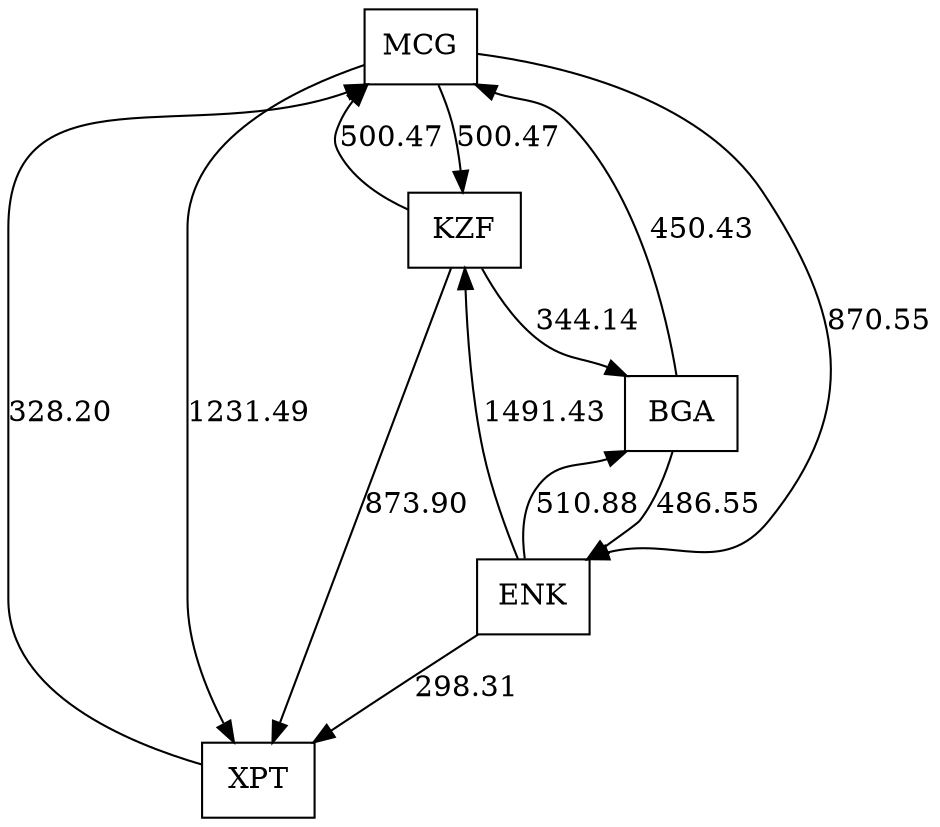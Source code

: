 digraph airports {
	node [shape=record]

	MCG [label = "<f1> MCG "]
MCG -> XPT:f1[label="1231.49"]
MCG -> KZF:f1[label="500.47"]
MCG -> ENK:f1[label="870.55"]

	ENK [label = "<f1> ENK "]
ENK -> BGA:f1[label="510.88"]
ENK -> KZF:f1[label="1491.43"]
ENK -> XPT:f1[label="298.31"]

	KZF [label = "<f1> KZF "]
KZF -> MCG:f1[label="500.47"]
KZF -> XPT:f1[label="873.90"]
KZF -> BGA:f1[label="344.14"]

	BGA [label = "<f1> BGA "]
BGA -> ENK:f1[label="486.55"]
BGA -> MCG:f1[label="450.43"]

	XPT [label = "<f1> XPT "]
XPT -> MCG:f1[label="328.20"]

}
